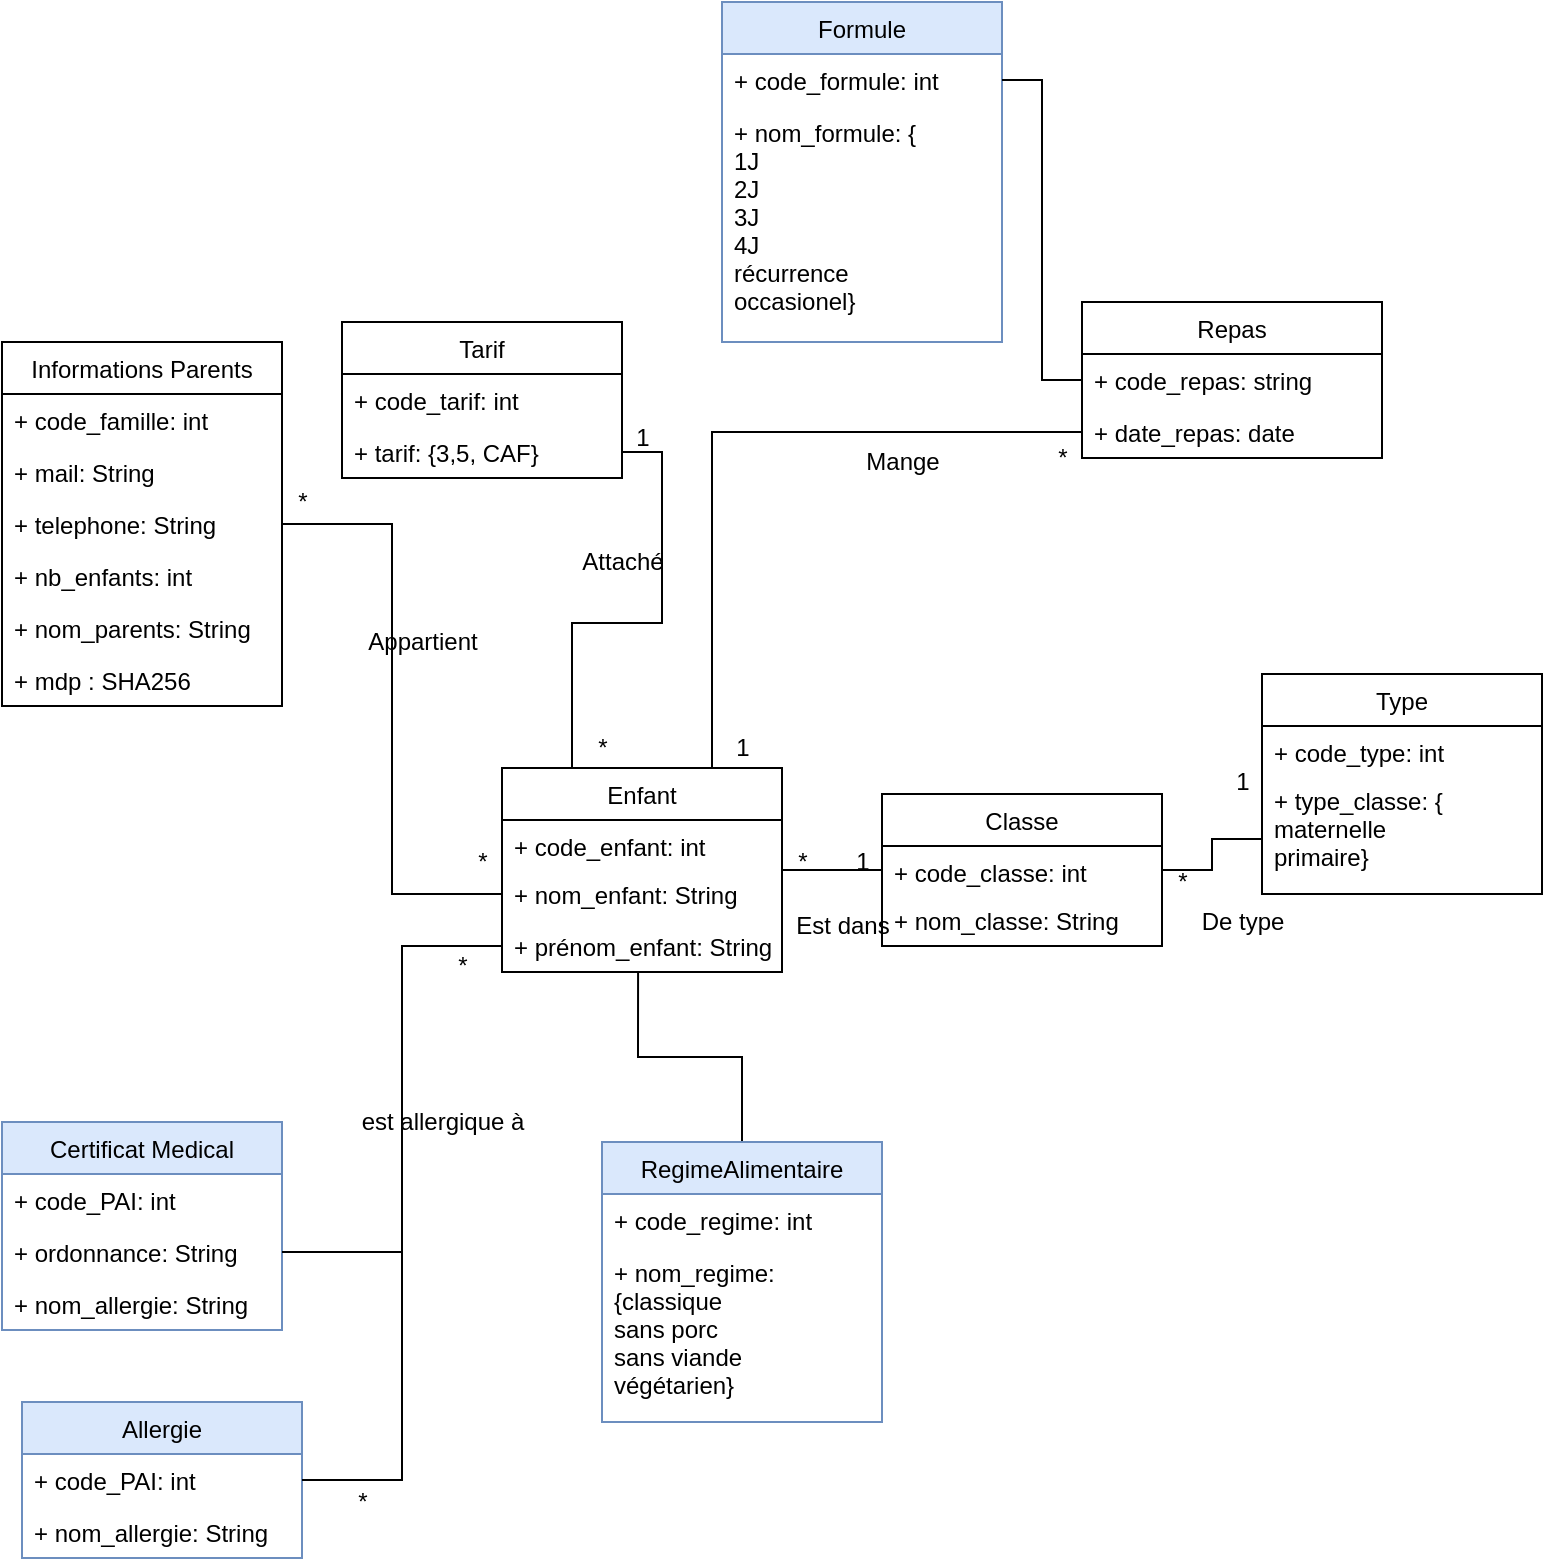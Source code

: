 <mxfile version="19.0.2" type="device" pages="2"><diagram id="Q4gkYuJeqNaWmuaQEPPj" name="Page-1"><mxGraphModel dx="946" dy="606" grid="1" gridSize="10" guides="1" tooltips="1" connect="1" arrows="1" fold="1" page="1" pageScale="1" pageWidth="827" pageHeight="1169" math="0" shadow="0"><root><mxCell id="0"/><mxCell id="1" parent="0"/><mxCell id="tOwhQJIon8b7p6NsN2Ze-1" value="Allergie" style="swimlane;fontStyle=0;childLayout=stackLayout;horizontal=1;startSize=26;fillColor=#dae8fc;horizontalStack=0;resizeParent=1;resizeParentMax=0;resizeLast=0;collapsible=1;marginBottom=0;strokeColor=#6c8ebf;" parent="1" vertex="1"><mxGeometry x="30" y="800" width="140" height="78" as="geometry"/></mxCell><mxCell id="tOwhQJIon8b7p6NsN2Ze-2" value="+ code_PAI: int" style="text;strokeColor=none;fillColor=none;align=left;verticalAlign=top;spacingLeft=4;spacingRight=4;overflow=hidden;rotatable=0;points=[[0,0.5],[1,0.5]];portConstraint=eastwest;" parent="tOwhQJIon8b7p6NsN2Ze-1" vertex="1"><mxGeometry y="26" width="140" height="26" as="geometry"/></mxCell><mxCell id="tOwhQJIon8b7p6NsN2Ze-4" value="+ nom_allergie: String" style="text;strokeColor=none;fillColor=none;align=left;verticalAlign=top;spacingLeft=4;spacingRight=4;overflow=hidden;rotatable=0;points=[[0,0.5],[1,0.5]];portConstraint=eastwest;" parent="tOwhQJIon8b7p6NsN2Ze-1" vertex="1"><mxGeometry y="52" width="140" height="26" as="geometry"/></mxCell><mxCell id="tOwhQJIon8b7p6NsN2Ze-57" style="edgeStyle=orthogonalEdgeStyle;rounded=0;orthogonalLoop=1;jettySize=auto;html=1;exitX=0.5;exitY=0;exitDx=0;exitDy=0;entryX=0.486;entryY=1;entryDx=0;entryDy=0;entryPerimeter=0;startArrow=none;startFill=0;endArrow=none;endFill=0;" parent="1" source="tOwhQJIon8b7p6NsN2Ze-5" target="tOwhQJIon8b7p6NsN2Ze-39" edge="1"><mxGeometry relative="1" as="geometry"/></mxCell><mxCell id="tOwhQJIon8b7p6NsN2Ze-5" value="RegimeAlimentaire" style="swimlane;fontStyle=0;childLayout=stackLayout;horizontal=1;startSize=26;fillColor=#dae8fc;horizontalStack=0;resizeParent=1;resizeParentMax=0;resizeLast=0;collapsible=1;marginBottom=0;strokeColor=#6c8ebf;" parent="1" vertex="1"><mxGeometry x="320" y="670" width="140" height="140" as="geometry"/></mxCell><mxCell id="tOwhQJIon8b7p6NsN2Ze-6" value="+ code_regime: int" style="text;strokeColor=none;fillColor=none;align=left;verticalAlign=top;spacingLeft=4;spacingRight=4;overflow=hidden;rotatable=0;points=[[0,0.5],[1,0.5]];portConstraint=eastwest;" parent="tOwhQJIon8b7p6NsN2Ze-5" vertex="1"><mxGeometry y="26" width="140" height="26" as="geometry"/></mxCell><mxCell id="tOwhQJIon8b7p6NsN2Ze-7" value="+ nom_regime: &#10;{classique&#10;sans porc&#10;sans viande&#10;végétarien}" style="text;strokeColor=none;fillColor=none;align=left;verticalAlign=top;spacingLeft=4;spacingRight=4;overflow=hidden;rotatable=0;points=[[0,0.5],[1,0.5]];portConstraint=eastwest;" parent="tOwhQJIon8b7p6NsN2Ze-5" vertex="1"><mxGeometry y="52" width="140" height="88" as="geometry"/></mxCell><mxCell id="tOwhQJIon8b7p6NsN2Ze-13" value="Formule" style="swimlane;fontStyle=0;childLayout=stackLayout;horizontal=1;startSize=26;fillColor=#dae8fc;horizontalStack=0;resizeParent=1;resizeParentMax=0;resizeLast=0;collapsible=1;marginBottom=0;strokeColor=#6c8ebf;" parent="1" vertex="1"><mxGeometry x="380" y="100" width="140" height="170" as="geometry"/></mxCell><mxCell id="tOwhQJIon8b7p6NsN2Ze-14" value="+ code_formule: int" style="text;strokeColor=none;fillColor=none;align=left;verticalAlign=top;spacingLeft=4;spacingRight=4;overflow=hidden;rotatable=0;points=[[0,0.5],[1,0.5]];portConstraint=eastwest;" parent="tOwhQJIon8b7p6NsN2Ze-13" vertex="1"><mxGeometry y="26" width="140" height="26" as="geometry"/></mxCell><mxCell id="tOwhQJIon8b7p6NsN2Ze-15" value="+ nom_formule: {&#10;1J&#10;2J&#10;3J&#10;4J&#10;récurrence&#10;occasionel}" style="text;strokeColor=none;fillColor=none;align=left;verticalAlign=top;spacingLeft=4;spacingRight=4;overflow=hidden;rotatable=0;points=[[0,0.5],[1,0.5]];portConstraint=eastwest;" parent="tOwhQJIon8b7p6NsN2Ze-13" vertex="1"><mxGeometry y="52" width="140" height="118" as="geometry"/></mxCell><mxCell id="tOwhQJIon8b7p6NsN2Ze-16" value="Tarif" style="swimlane;fontStyle=0;childLayout=stackLayout;horizontal=1;startSize=26;fillColor=none;horizontalStack=0;resizeParent=1;resizeParentMax=0;resizeLast=0;collapsible=1;marginBottom=0;" parent="1" vertex="1"><mxGeometry x="190" y="260" width="140" height="78" as="geometry"/></mxCell><mxCell id="tOwhQJIon8b7p6NsN2Ze-17" value="+ code_tarif: int" style="text;strokeColor=none;fillColor=none;align=left;verticalAlign=top;spacingLeft=4;spacingRight=4;overflow=hidden;rotatable=0;points=[[0,0.5],[1,0.5]];portConstraint=eastwest;" parent="tOwhQJIon8b7p6NsN2Ze-16" vertex="1"><mxGeometry y="26" width="140" height="26" as="geometry"/></mxCell><mxCell id="tOwhQJIon8b7p6NsN2Ze-18" value="+ tarif: {3,5, CAF}" style="text;strokeColor=none;fillColor=none;align=left;verticalAlign=top;spacingLeft=4;spacingRight=4;overflow=hidden;rotatable=0;points=[[0,0.5],[1,0.5]];portConstraint=eastwest;" parent="tOwhQJIon8b7p6NsN2Ze-16" vertex="1"><mxGeometry y="52" width="140" height="26" as="geometry"/></mxCell><mxCell id="tOwhQJIon8b7p6NsN2Ze-19" value="Repas" style="swimlane;fontStyle=0;childLayout=stackLayout;horizontal=1;startSize=26;fillColor=none;horizontalStack=0;resizeParent=1;resizeParentMax=0;resizeLast=0;collapsible=1;marginBottom=0;" parent="1" vertex="1"><mxGeometry x="560" y="250" width="150" height="78" as="geometry"/></mxCell><mxCell id="tOwhQJIon8b7p6NsN2Ze-20" value="+ code_repas: string" style="text;strokeColor=none;fillColor=none;align=left;verticalAlign=top;spacingLeft=4;spacingRight=4;overflow=hidden;rotatable=0;points=[[0,0.5],[1,0.5]];portConstraint=eastwest;" parent="tOwhQJIon8b7p6NsN2Ze-19" vertex="1"><mxGeometry y="26" width="150" height="26" as="geometry"/></mxCell><mxCell id="tOwhQJIon8b7p6NsN2Ze-21" value="+ date_repas: date" style="text;strokeColor=none;fillColor=none;align=left;verticalAlign=top;spacingLeft=4;spacingRight=4;overflow=hidden;rotatable=0;points=[[0,0.5],[1,0.5]];portConstraint=eastwest;" parent="tOwhQJIon8b7p6NsN2Ze-19" vertex="1"><mxGeometry y="52" width="150" height="26" as="geometry"/></mxCell><mxCell id="tOwhQJIon8b7p6NsN2Ze-22" value="Informations Parents" style="swimlane;fontStyle=0;childLayout=stackLayout;horizontal=1;startSize=26;fillColor=none;horizontalStack=0;resizeParent=1;resizeParentMax=0;resizeLast=0;collapsible=1;marginBottom=0;" parent="1" vertex="1"><mxGeometry x="20" y="270" width="140" height="182" as="geometry"/></mxCell><mxCell id="tOwhQJIon8b7p6NsN2Ze-23" value="+ code_famille: int" style="text;strokeColor=none;fillColor=none;align=left;verticalAlign=top;spacingLeft=4;spacingRight=4;overflow=hidden;rotatable=0;points=[[0,0.5],[1,0.5]];portConstraint=eastwest;" parent="tOwhQJIon8b7p6NsN2Ze-22" vertex="1"><mxGeometry y="26" width="140" height="26" as="geometry"/></mxCell><mxCell id="tOwhQJIon8b7p6NsN2Ze-24" value="+ mail: String" style="text;strokeColor=none;fillColor=none;align=left;verticalAlign=top;spacingLeft=4;spacingRight=4;overflow=hidden;rotatable=0;points=[[0,0.5],[1,0.5]];portConstraint=eastwest;" parent="tOwhQJIon8b7p6NsN2Ze-22" vertex="1"><mxGeometry y="52" width="140" height="26" as="geometry"/></mxCell><mxCell id="tOwhQJIon8b7p6NsN2Ze-25" value="+ telephone: String" style="text;strokeColor=none;fillColor=none;align=left;verticalAlign=top;spacingLeft=4;spacingRight=4;overflow=hidden;rotatable=0;points=[[0,0.5],[1,0.5]];portConstraint=eastwest;" parent="tOwhQJIon8b7p6NsN2Ze-22" vertex="1"><mxGeometry y="78" width="140" height="26" as="geometry"/></mxCell><mxCell id="tOwhQJIon8b7p6NsN2Ze-26" value="+ nb_enfants: int" style="text;strokeColor=none;fillColor=none;align=left;verticalAlign=top;spacingLeft=4;spacingRight=4;overflow=hidden;rotatable=0;points=[[0,0.5],[1,0.5]];portConstraint=eastwest;" parent="tOwhQJIon8b7p6NsN2Ze-22" vertex="1"><mxGeometry y="104" width="140" height="26" as="geometry"/></mxCell><mxCell id="tOwhQJIon8b7p6NsN2Ze-27" value="+ nom_parents: String" style="text;strokeColor=none;fillColor=none;align=left;verticalAlign=top;spacingLeft=4;spacingRight=4;overflow=hidden;rotatable=0;points=[[0,0.5],[1,0.5]];portConstraint=eastwest;" parent="tOwhQJIon8b7p6NsN2Ze-22" vertex="1"><mxGeometry y="130" width="140" height="26" as="geometry"/></mxCell><mxCell id="tOwhQJIon8b7p6NsN2Ze-28" value="+ mdp : SHA256" style="text;strokeColor=none;fillColor=none;align=left;verticalAlign=top;spacingLeft=4;spacingRight=4;overflow=hidden;rotatable=0;points=[[0,0.5],[1,0.5]];portConstraint=eastwest;" parent="tOwhQJIon8b7p6NsN2Ze-22" vertex="1"><mxGeometry y="156" width="140" height="26" as="geometry"/></mxCell><mxCell id="tOwhQJIon8b7p6NsN2Ze-36" value="Enfant" style="swimlane;fontStyle=0;childLayout=stackLayout;horizontal=1;startSize=26;fillColor=none;horizontalStack=0;resizeParent=1;resizeParentMax=0;resizeLast=0;collapsible=1;marginBottom=0;" parent="1" vertex="1"><mxGeometry x="270" y="483" width="140" height="102" as="geometry"/></mxCell><mxCell id="tOwhQJIon8b7p6NsN2Ze-37" value="+ code_enfant: int" style="text;strokeColor=none;fillColor=none;align=left;verticalAlign=top;spacingLeft=4;spacingRight=4;overflow=hidden;rotatable=0;points=[[0,0.5],[1,0.5]];portConstraint=eastwest;" parent="tOwhQJIon8b7p6NsN2Ze-36" vertex="1"><mxGeometry y="26" width="140" height="24" as="geometry"/></mxCell><mxCell id="tOwhQJIon8b7p6NsN2Ze-38" value="+ nom_enfant: String" style="text;strokeColor=none;fillColor=none;align=left;verticalAlign=top;spacingLeft=4;spacingRight=4;overflow=hidden;rotatable=0;points=[[0,0.5],[1,0.5]];portConstraint=eastwest;" parent="tOwhQJIon8b7p6NsN2Ze-36" vertex="1"><mxGeometry y="50" width="140" height="26" as="geometry"/></mxCell><mxCell id="tOwhQJIon8b7p6NsN2Ze-39" value="+ prénom_enfant: String" style="text;strokeColor=none;fillColor=none;align=left;verticalAlign=top;spacingLeft=4;spacingRight=4;overflow=hidden;rotatable=0;points=[[0,0.5],[1,0.5]];portConstraint=eastwest;" parent="tOwhQJIon8b7p6NsN2Ze-36" vertex="1"><mxGeometry y="76" width="140" height="26" as="geometry"/></mxCell><mxCell id="tOwhQJIon8b7p6NsN2Ze-40" value="Classe" style="swimlane;fontStyle=0;childLayout=stackLayout;horizontal=1;startSize=26;fillColor=none;horizontalStack=0;resizeParent=1;resizeParentMax=0;resizeLast=0;collapsible=1;marginBottom=0;" parent="1" vertex="1"><mxGeometry x="460" y="496" width="140" height="76" as="geometry"/></mxCell><mxCell id="tOwhQJIon8b7p6NsN2Ze-41" value="+ code_classe: int" style="text;strokeColor=none;fillColor=none;align=left;verticalAlign=top;spacingLeft=4;spacingRight=4;overflow=hidden;rotatable=0;points=[[0,0.5],[1,0.5]];portConstraint=eastwest;" parent="tOwhQJIon8b7p6NsN2Ze-40" vertex="1"><mxGeometry y="26" width="140" height="24" as="geometry"/></mxCell><mxCell id="tOwhQJIon8b7p6NsN2Ze-42" value="+ nom_classe: String" style="text;strokeColor=none;fillColor=none;align=left;verticalAlign=top;spacingLeft=4;spacingRight=4;overflow=hidden;rotatable=0;points=[[0,0.5],[1,0.5]];portConstraint=eastwest;" parent="tOwhQJIon8b7p6NsN2Ze-40" vertex="1"><mxGeometry y="50" width="140" height="26" as="geometry"/></mxCell><mxCell id="tOwhQJIon8b7p6NsN2Ze-44" value="Type" style="swimlane;fontStyle=0;childLayout=stackLayout;horizontal=1;startSize=26;fillColor=none;horizontalStack=0;resizeParent=1;resizeParentMax=0;resizeLast=0;collapsible=1;marginBottom=0;" parent="1" vertex="1"><mxGeometry x="650" y="436" width="140" height="110" as="geometry"/></mxCell><mxCell id="tOwhQJIon8b7p6NsN2Ze-45" value="+ code_type: int" style="text;strokeColor=none;fillColor=none;align=left;verticalAlign=top;spacingLeft=4;spacingRight=4;overflow=hidden;rotatable=0;points=[[0,0.5],[1,0.5]];portConstraint=eastwest;" parent="tOwhQJIon8b7p6NsN2Ze-44" vertex="1"><mxGeometry y="26" width="140" height="24" as="geometry"/></mxCell><mxCell id="tOwhQJIon8b7p6NsN2Ze-46" value="+ type_classe: {&#10;maternelle&#10;primaire}" style="text;strokeColor=none;fillColor=none;align=left;verticalAlign=top;spacingLeft=4;spacingRight=4;overflow=hidden;rotatable=0;points=[[0,0.5],[1,0.5]];portConstraint=eastwest;" parent="tOwhQJIon8b7p6NsN2Ze-44" vertex="1"><mxGeometry y="50" width="140" height="60" as="geometry"/></mxCell><mxCell id="tOwhQJIon8b7p6NsN2Ze-49" style="edgeStyle=orthogonalEdgeStyle;rounded=0;orthogonalLoop=1;jettySize=auto;html=1;exitX=1;exitY=0.5;exitDx=0;exitDy=0;entryX=0;entryY=0.5;entryDx=0;entryDy=0;startArrow=none;startFill=0;endArrow=none;endFill=0;" parent="1" source="tOwhQJIon8b7p6NsN2Ze-14" target="tOwhQJIon8b7p6NsN2Ze-20" edge="1"><mxGeometry relative="1" as="geometry"/></mxCell><mxCell id="tOwhQJIon8b7p6NsN2Ze-52" style="edgeStyle=orthogonalEdgeStyle;rounded=0;orthogonalLoop=1;jettySize=auto;html=1;exitX=1;exitY=0.5;exitDx=0;exitDy=0;entryX=0;entryY=0.75;entryDx=0;entryDy=0;startArrow=none;startFill=0;endArrow=none;endFill=0;" parent="1" source="tOwhQJIon8b7p6NsN2Ze-41" target="tOwhQJIon8b7p6NsN2Ze-44" edge="1"><mxGeometry relative="1" as="geometry"/></mxCell><mxCell id="tOwhQJIon8b7p6NsN2Ze-53" style="edgeStyle=orthogonalEdgeStyle;rounded=0;orthogonalLoop=1;jettySize=auto;html=1;exitX=0;exitY=0.5;exitDx=0;exitDy=0;entryX=1;entryY=0.5;entryDx=0;entryDy=0;startArrow=none;startFill=0;endArrow=none;endFill=0;" parent="1" source="tOwhQJIon8b7p6NsN2Ze-41" target="tOwhQJIon8b7p6NsN2Ze-36" edge="1"><mxGeometry relative="1" as="geometry"/></mxCell><mxCell id="tOwhQJIon8b7p6NsN2Ze-54" style="edgeStyle=orthogonalEdgeStyle;rounded=0;orthogonalLoop=1;jettySize=auto;html=1;exitX=0;exitY=0.5;exitDx=0;exitDy=0;entryX=1;entryY=0.5;entryDx=0;entryDy=0;startArrow=none;startFill=0;endArrow=none;endFill=0;" parent="1" source="tOwhQJIon8b7p6NsN2Ze-38" target="tOwhQJIon8b7p6NsN2Ze-22" edge="1"><mxGeometry relative="1" as="geometry"/></mxCell><mxCell id="WdC1w9Jfz3Pn_IJyayK9-1" value="Certificat Medical" style="swimlane;fontStyle=0;childLayout=stackLayout;horizontal=1;startSize=26;fillColor=#dae8fc;horizontalStack=0;resizeParent=1;resizeParentMax=0;resizeLast=0;collapsible=1;marginBottom=0;strokeColor=#6c8ebf;" parent="1" vertex="1"><mxGeometry x="20" y="660" width="140" height="104" as="geometry"/></mxCell><mxCell id="WdC1w9Jfz3Pn_IJyayK9-2" value="+ code_PAI: int" style="text;strokeColor=none;fillColor=none;align=left;verticalAlign=top;spacingLeft=4;spacingRight=4;overflow=hidden;rotatable=0;points=[[0,0.5],[1,0.5]];portConstraint=eastwest;" parent="WdC1w9Jfz3Pn_IJyayK9-1" vertex="1"><mxGeometry y="26" width="140" height="26" as="geometry"/></mxCell><mxCell id="WdC1w9Jfz3Pn_IJyayK9-3" value="+ ordonnance: String" style="text;strokeColor=none;fillColor=none;align=left;verticalAlign=top;spacingLeft=4;spacingRight=4;overflow=hidden;rotatable=0;points=[[0,0.5],[1,0.5]];portConstraint=eastwest;" parent="WdC1w9Jfz3Pn_IJyayK9-1" vertex="1"><mxGeometry y="52" width="140" height="26" as="geometry"/></mxCell><mxCell id="WdC1w9Jfz3Pn_IJyayK9-4" value="+ nom_allergie: String" style="text;strokeColor=none;fillColor=none;align=left;verticalAlign=top;spacingLeft=4;spacingRight=4;overflow=hidden;rotatable=0;points=[[0,0.5],[1,0.5]];portConstraint=eastwest;" parent="WdC1w9Jfz3Pn_IJyayK9-1" vertex="1"><mxGeometry y="78" width="140" height="26" as="geometry"/></mxCell><mxCell id="WdC1w9Jfz3Pn_IJyayK9-8" style="edgeStyle=orthogonalEdgeStyle;rounded=0;orthogonalLoop=1;jettySize=auto;html=1;exitX=1;exitY=0.5;exitDx=0;exitDy=0;entryX=0;entryY=0.5;entryDx=0;entryDy=0;endArrow=none;endFill=0;" parent="1" source="tOwhQJIon8b7p6NsN2Ze-2" target="tOwhQJIon8b7p6NsN2Ze-39" edge="1"><mxGeometry relative="1" as="geometry"/></mxCell><mxCell id="WdC1w9Jfz3Pn_IJyayK9-9" style="edgeStyle=orthogonalEdgeStyle;rounded=0;orthogonalLoop=1;jettySize=auto;html=1;exitX=1;exitY=0.5;exitDx=0;exitDy=0;endArrow=none;endFill=0;" parent="1" source="WdC1w9Jfz3Pn_IJyayK9-3" edge="1"><mxGeometry relative="1" as="geometry"><mxPoint x="220" y="725" as="targetPoint"/></mxGeometry></mxCell><mxCell id="WdC1w9Jfz3Pn_IJyayK9-10" value="*" style="text;html=1;align=center;verticalAlign=middle;resizable=0;points=[];autosize=1;strokeColor=none;fillColor=none;" parent="1" vertex="1"><mxGeometry x="240" y="572" width="20" height="20" as="geometry"/></mxCell><mxCell id="WdC1w9Jfz3Pn_IJyayK9-11" value="*" style="text;html=1;align=center;verticalAlign=middle;resizable=0;points=[];autosize=1;strokeColor=none;fillColor=none;" parent="1" vertex="1"><mxGeometry x="190" y="840" width="20" height="20" as="geometry"/></mxCell><mxCell id="WdC1w9Jfz3Pn_IJyayK9-12" value="est allergique à" style="text;html=1;align=center;verticalAlign=middle;resizable=0;points=[];autosize=1;strokeColor=none;fillColor=none;" parent="1" vertex="1"><mxGeometry x="190" y="650" width="100" height="20" as="geometry"/></mxCell><mxCell id="WdC1w9Jfz3Pn_IJyayK9-14" style="edgeStyle=orthogonalEdgeStyle;rounded=0;orthogonalLoop=1;jettySize=auto;html=1;exitX=1;exitY=0.5;exitDx=0;exitDy=0;entryX=0.25;entryY=0;entryDx=0;entryDy=0;endArrow=none;endFill=0;" parent="1" source="tOwhQJIon8b7p6NsN2Ze-18" target="tOwhQJIon8b7p6NsN2Ze-36" edge="1"><mxGeometry relative="1" as="geometry"/></mxCell><mxCell id="WdC1w9Jfz3Pn_IJyayK9-15" style="edgeStyle=orthogonalEdgeStyle;rounded=0;orthogonalLoop=1;jettySize=auto;html=1;exitX=0;exitY=0.5;exitDx=0;exitDy=0;entryX=0.75;entryY=0;entryDx=0;entryDy=0;endArrow=none;endFill=0;" parent="1" source="tOwhQJIon8b7p6NsN2Ze-21" target="tOwhQJIon8b7p6NsN2Ze-36" edge="1"><mxGeometry relative="1" as="geometry"/></mxCell><mxCell id="x618oKO-v01Axk-P5ak6-1" value="*" style="text;html=1;align=center;verticalAlign=middle;resizable=0;points=[];autosize=1;strokeColor=none;fillColor=none;" parent="1" vertex="1"><mxGeometry x="310" y="463" width="20" height="20" as="geometry"/></mxCell><mxCell id="x618oKO-v01Axk-P5ak6-2" value="1" style="text;html=1;align=center;verticalAlign=middle;resizable=0;points=[];autosize=1;strokeColor=none;fillColor=none;" parent="1" vertex="1"><mxGeometry x="330" y="308" width="20" height="20" as="geometry"/></mxCell><mxCell id="x618oKO-v01Axk-P5ak6-3" value="1" style="text;html=1;align=center;verticalAlign=middle;resizable=0;points=[];autosize=1;strokeColor=none;fillColor=none;" parent="1" vertex="1"><mxGeometry x="380" y="463" width="20" height="20" as="geometry"/></mxCell><mxCell id="x618oKO-v01Axk-P5ak6-4" value="*" style="text;html=1;align=center;verticalAlign=middle;resizable=0;points=[];autosize=1;strokeColor=none;fillColor=none;" parent="1" vertex="1"><mxGeometry x="540" y="318" width="20" height="20" as="geometry"/></mxCell><mxCell id="x618oKO-v01Axk-P5ak6-5" value="*" style="text;html=1;align=center;verticalAlign=middle;resizable=0;points=[];autosize=1;strokeColor=none;fillColor=none;" parent="1" vertex="1"><mxGeometry x="250" y="520" width="20" height="20" as="geometry"/></mxCell><mxCell id="x618oKO-v01Axk-P5ak6-6" value="*" style="text;html=1;align=center;verticalAlign=middle;resizable=0;points=[];autosize=1;strokeColor=none;fillColor=none;" parent="1" vertex="1"><mxGeometry x="160" y="340" width="20" height="20" as="geometry"/></mxCell><mxCell id="x618oKO-v01Axk-P5ak6-7" value="*" style="text;html=1;align=center;verticalAlign=middle;resizable=0;points=[];autosize=1;strokeColor=none;fillColor=none;" parent="1" vertex="1"><mxGeometry x="410" y="520" width="20" height="20" as="geometry"/></mxCell><mxCell id="x618oKO-v01Axk-P5ak6-8" value="1" style="text;html=1;align=center;verticalAlign=middle;resizable=0;points=[];autosize=1;strokeColor=none;fillColor=none;" parent="1" vertex="1"><mxGeometry x="440" y="520" width="20" height="20" as="geometry"/></mxCell><mxCell id="x618oKO-v01Axk-P5ak6-9" value="*" style="text;html=1;align=center;verticalAlign=middle;resizable=0;points=[];autosize=1;strokeColor=none;fillColor=none;" parent="1" vertex="1"><mxGeometry x="600" y="530" width="20" height="20" as="geometry"/></mxCell><mxCell id="x618oKO-v01Axk-P5ak6-10" value="1" style="text;html=1;align=center;verticalAlign=middle;resizable=0;points=[];autosize=1;strokeColor=none;fillColor=none;" parent="1" vertex="1"><mxGeometry x="630" y="480" width="20" height="20" as="geometry"/></mxCell><mxCell id="x618oKO-v01Axk-P5ak6-11" value="Appartient" style="text;html=1;align=center;verticalAlign=middle;resizable=0;points=[];autosize=1;strokeColor=none;fillColor=none;" parent="1" vertex="1"><mxGeometry x="195" y="410" width="70" height="20" as="geometry"/></mxCell><mxCell id="x618oKO-v01Axk-P5ak6-12" value="Attaché" style="text;html=1;align=center;verticalAlign=middle;resizable=0;points=[];autosize=1;strokeColor=none;fillColor=none;" parent="1" vertex="1"><mxGeometry x="300" y="370" width="60" height="20" as="geometry"/></mxCell><mxCell id="x618oKO-v01Axk-P5ak6-13" value="Mange" style="text;html=1;align=center;verticalAlign=middle;resizable=0;points=[];autosize=1;strokeColor=none;fillColor=none;" parent="1" vertex="1"><mxGeometry x="445" y="320" width="50" height="20" as="geometry"/></mxCell><mxCell id="x618oKO-v01Axk-P5ak6-14" value="Est dans" style="text;html=1;align=center;verticalAlign=middle;resizable=0;points=[];autosize=1;strokeColor=none;fillColor=none;" parent="1" vertex="1"><mxGeometry x="410" y="552" width="60" height="20" as="geometry"/></mxCell><mxCell id="x618oKO-v01Axk-P5ak6-15" value="De type" style="text;html=1;align=center;verticalAlign=middle;resizable=0;points=[];autosize=1;strokeColor=none;fillColor=none;" parent="1" vertex="1"><mxGeometry x="610" y="550" width="60" height="20" as="geometry"/></mxCell></root></mxGraphModel></diagram><diagram id="Q0MRPk7_hbsRZfNSQdq8" name="Page-2"><mxGraphModel dx="946" dy="606" grid="1" gridSize="10" guides="1" tooltips="1" connect="1" arrows="1" fold="1" page="1" pageScale="1" pageWidth="827" pageHeight="1169" math="0" shadow="0"><root><mxCell id="0"/><mxCell id="1" parent="0"/><mxCell id="DP2eurDq-18GRdpjfGao-2" style="edgeStyle=orthogonalEdgeStyle;rounded=0;orthogonalLoop=1;jettySize=auto;html=1;entryX=0.25;entryY=0;entryDx=0;entryDy=0;endArrow=none;endFill=0;" edge="1" parent="1" source="Xm6W6XK9oYb_QX0b-nRs-1" target="Xm6W6XK9oYb_QX0b-nRs-14"><mxGeometry relative="1" as="geometry"><Array as="points"><mxPoint x="430" y="230"/><mxPoint x="285" y="230"/></Array></mxGeometry></mxCell><mxCell id="Xm6W6XK9oYb_QX0b-nRs-1" value="Tarif" style="swimlane;fontStyle=0;childLayout=stackLayout;horizontal=1;startSize=26;fillColor=none;horizontalStack=0;resizeParent=1;resizeParentMax=0;resizeLast=0;collapsible=1;marginBottom=0;" parent="1" vertex="1"><mxGeometry x="360" y="60" width="140" height="78" as="geometry"/></mxCell><mxCell id="Xm6W6XK9oYb_QX0b-nRs-2" value="+ code_tarif: int" style="text;strokeColor=none;fillColor=none;align=left;verticalAlign=top;spacingLeft=4;spacingRight=4;overflow=hidden;rotatable=0;points=[[0,0.5],[1,0.5]];portConstraint=eastwest;" parent="Xm6W6XK9oYb_QX0b-nRs-1" vertex="1"><mxGeometry y="26" width="140" height="26" as="geometry"/></mxCell><mxCell id="Xm6W6XK9oYb_QX0b-nRs-3" value="+ tarif: {3,5, CAF}" style="text;strokeColor=none;fillColor=none;align=left;verticalAlign=top;spacingLeft=4;spacingRight=4;overflow=hidden;rotatable=0;points=[[0,0.5],[1,0.5]];portConstraint=eastwest;" parent="Xm6W6XK9oYb_QX0b-nRs-1" vertex="1"><mxGeometry y="52" width="140" height="26" as="geometry"/></mxCell><mxCell id="Xm6W6XK9oYb_QX0b-nRs-4" value="Repas" style="swimlane;fontStyle=0;childLayout=stackLayout;horizontal=1;startSize=26;fillColor=none;horizontalStack=0;resizeParent=1;resizeParentMax=0;resizeLast=0;collapsible=1;marginBottom=0;" parent="1" vertex="1"><mxGeometry x="560" y="250" width="150" height="78" as="geometry"/></mxCell><mxCell id="Xm6W6XK9oYb_QX0b-nRs-5" value="+ code_repas: string" style="text;strokeColor=none;fillColor=none;align=left;verticalAlign=top;spacingLeft=4;spacingRight=4;overflow=hidden;rotatable=0;points=[[0,0.5],[1,0.5]];portConstraint=eastwest;" parent="Xm6W6XK9oYb_QX0b-nRs-4" vertex="1"><mxGeometry y="26" width="150" height="26" as="geometry"/></mxCell><mxCell id="Xm6W6XK9oYb_QX0b-nRs-6" value="+ date_repas: date" style="text;strokeColor=none;fillColor=none;align=left;verticalAlign=top;spacingLeft=4;spacingRight=4;overflow=hidden;rotatable=0;points=[[0,0.5],[1,0.5]];portConstraint=eastwest;" parent="Xm6W6XK9oYb_QX0b-nRs-4" vertex="1"><mxGeometry y="52" width="150" height="26" as="geometry"/></mxCell><mxCell id="Xm6W6XK9oYb_QX0b-nRs-49" style="edgeStyle=orthogonalEdgeStyle;rounded=0;orthogonalLoop=1;jettySize=auto;html=1;exitX=0.5;exitY=0;exitDx=0;exitDy=0;entryX=0;entryY=0.5;entryDx=0;entryDy=0;" parent="1" source="Xm6W6XK9oYb_QX0b-nRs-7" target="Xm6W6XK9oYb_QX0b-nRs-46" edge="1"><mxGeometry relative="1" as="geometry"/></mxCell><mxCell id="Xm6W6XK9oYb_QX0b-nRs-7" value="Représentant" style="swimlane;fontStyle=0;childLayout=stackLayout;horizontal=1;startSize=26;fillColor=none;horizontalStack=0;resizeParent=1;resizeParentMax=0;resizeLast=0;collapsible=1;marginBottom=0;" parent="1" vertex="1"><mxGeometry x="20" y="270" width="190" height="130" as="geometry"/></mxCell><mxCell id="Xm6W6XK9oYb_QX0b-nRs-8" value="+ code_representant: int" style="text;strokeColor=none;fillColor=none;align=left;verticalAlign=top;spacingLeft=4;spacingRight=4;overflow=hidden;rotatable=0;points=[[0,0.5],[1,0.5]];portConstraint=eastwest;" parent="Xm6W6XK9oYb_QX0b-nRs-7" vertex="1"><mxGeometry y="26" width="190" height="26" as="geometry"/></mxCell><mxCell id="Xm6W6XK9oYb_QX0b-nRs-12" value="+ nom_representant: String" style="text;strokeColor=none;fillColor=none;align=left;verticalAlign=top;spacingLeft=4;spacingRight=4;overflow=hidden;rotatable=0;points=[[0,0.5],[1,0.5]];portConstraint=eastwest;" parent="Xm6W6XK9oYb_QX0b-nRs-7" vertex="1"><mxGeometry y="52" width="190" height="26" as="geometry"/></mxCell><mxCell id="DP2eurDq-18GRdpjfGao-1" value="+ prenom_representant: String" style="text;strokeColor=none;fillColor=none;align=left;verticalAlign=top;spacingLeft=4;spacingRight=4;overflow=hidden;rotatable=0;points=[[0,0.5],[1,0.5]];portConstraint=eastwest;" vertex="1" parent="Xm6W6XK9oYb_QX0b-nRs-7"><mxGeometry y="78" width="190" height="26" as="geometry"/></mxCell><mxCell id="Xm6W6XK9oYb_QX0b-nRs-10" value="+ telephone: String" style="text;strokeColor=none;fillColor=none;align=left;verticalAlign=top;spacingLeft=4;spacingRight=4;overflow=hidden;rotatable=0;points=[[0,0.5],[1,0.5]];portConstraint=eastwest;" parent="Xm6W6XK9oYb_QX0b-nRs-7" vertex="1"><mxGeometry y="104" width="190" height="26" as="geometry"/></mxCell><mxCell id="Xm6W6XK9oYb_QX0b-nRs-14" value="Enfant" style="swimlane;fontStyle=0;childLayout=stackLayout;horizontal=1;startSize=26;fillColor=none;horizontalStack=0;resizeParent=1;resizeParentMax=0;resizeLast=0;collapsible=1;marginBottom=0;" parent="1" vertex="1"><mxGeometry x="250" y="483" width="140" height="102" as="geometry"/></mxCell><mxCell id="Xm6W6XK9oYb_QX0b-nRs-15" value="+ code_enfant: int" style="text;strokeColor=none;fillColor=none;align=left;verticalAlign=top;spacingLeft=4;spacingRight=4;overflow=hidden;rotatable=0;points=[[0,0.5],[1,0.5]];portConstraint=eastwest;" parent="Xm6W6XK9oYb_QX0b-nRs-14" vertex="1"><mxGeometry y="26" width="140" height="24" as="geometry"/></mxCell><mxCell id="Xm6W6XK9oYb_QX0b-nRs-16" value="+ nom_enfant: String" style="text;strokeColor=none;fillColor=none;align=left;verticalAlign=top;spacingLeft=4;spacingRight=4;overflow=hidden;rotatable=0;points=[[0,0.5],[1,0.5]];portConstraint=eastwest;" parent="Xm6W6XK9oYb_QX0b-nRs-14" vertex="1"><mxGeometry y="50" width="140" height="26" as="geometry"/></mxCell><mxCell id="Xm6W6XK9oYb_QX0b-nRs-17" value="+ prénom_enfant: String" style="text;strokeColor=none;fillColor=none;align=left;verticalAlign=top;spacingLeft=4;spacingRight=4;overflow=hidden;rotatable=0;points=[[0,0.5],[1,0.5]];portConstraint=eastwest;" parent="Xm6W6XK9oYb_QX0b-nRs-14" vertex="1"><mxGeometry y="76" width="140" height="26" as="geometry"/></mxCell><mxCell id="Xm6W6XK9oYb_QX0b-nRs-18" value="Classe" style="swimlane;fontStyle=0;childLayout=stackLayout;horizontal=1;startSize=26;fillColor=none;horizontalStack=0;resizeParent=1;resizeParentMax=0;resizeLast=0;collapsible=1;marginBottom=0;" parent="1" vertex="1"><mxGeometry x="460" y="496" width="140" height="76" as="geometry"/></mxCell><mxCell id="Xm6W6XK9oYb_QX0b-nRs-19" value="+ code_classe: int" style="text;strokeColor=none;fillColor=none;align=left;verticalAlign=top;spacingLeft=4;spacingRight=4;overflow=hidden;rotatable=0;points=[[0,0.5],[1,0.5]];portConstraint=eastwest;" parent="Xm6W6XK9oYb_QX0b-nRs-18" vertex="1"><mxGeometry y="26" width="140" height="24" as="geometry"/></mxCell><mxCell id="Xm6W6XK9oYb_QX0b-nRs-20" value="+ nom_classe: String" style="text;strokeColor=none;fillColor=none;align=left;verticalAlign=top;spacingLeft=4;spacingRight=4;overflow=hidden;rotatable=0;points=[[0,0.5],[1,0.5]];portConstraint=eastwest;" parent="Xm6W6XK9oYb_QX0b-nRs-18" vertex="1"><mxGeometry y="50" width="140" height="26" as="geometry"/></mxCell><mxCell id="Xm6W6XK9oYb_QX0b-nRs-21" value="Type" style="swimlane;fontStyle=0;childLayout=stackLayout;horizontal=1;startSize=26;fillColor=none;horizontalStack=0;resizeParent=1;resizeParentMax=0;resizeLast=0;collapsible=1;marginBottom=0;" parent="1" vertex="1"><mxGeometry x="670" y="452" width="140" height="110" as="geometry"/></mxCell><mxCell id="Xm6W6XK9oYb_QX0b-nRs-22" value="+ code_type: int" style="text;strokeColor=none;fillColor=none;align=left;verticalAlign=top;spacingLeft=4;spacingRight=4;overflow=hidden;rotatable=0;points=[[0,0.5],[1,0.5]];portConstraint=eastwest;" parent="Xm6W6XK9oYb_QX0b-nRs-21" vertex="1"><mxGeometry y="26" width="140" height="24" as="geometry"/></mxCell><mxCell id="Xm6W6XK9oYb_QX0b-nRs-23" value="+ type_classe: {&#10;maternelle&#10;primaire}" style="text;strokeColor=none;fillColor=none;align=left;verticalAlign=top;spacingLeft=4;spacingRight=4;overflow=hidden;rotatable=0;points=[[0,0.5],[1,0.5]];portConstraint=eastwest;" parent="Xm6W6XK9oYb_QX0b-nRs-21" vertex="1"><mxGeometry y="50" width="140" height="60" as="geometry"/></mxCell><mxCell id="Xm6W6XK9oYb_QX0b-nRs-24" style="edgeStyle=orthogonalEdgeStyle;rounded=0;orthogonalLoop=1;jettySize=auto;html=1;exitX=1;exitY=0.5;exitDx=0;exitDy=0;entryX=0;entryY=0.75;entryDx=0;entryDy=0;startArrow=none;startFill=0;endArrow=none;endFill=0;" parent="1" source="Xm6W6XK9oYb_QX0b-nRs-19" target="Xm6W6XK9oYb_QX0b-nRs-21" edge="1"><mxGeometry relative="1" as="geometry"/></mxCell><mxCell id="Xm6W6XK9oYb_QX0b-nRs-25" style="edgeStyle=orthogonalEdgeStyle;rounded=0;orthogonalLoop=1;jettySize=auto;html=1;exitX=0;exitY=0.5;exitDx=0;exitDy=0;entryX=1;entryY=0.5;entryDx=0;entryDy=0;startArrow=none;startFill=0;endArrow=none;endFill=0;" parent="1" source="Xm6W6XK9oYb_QX0b-nRs-19" target="Xm6W6XK9oYb_QX0b-nRs-14" edge="1"><mxGeometry relative="1" as="geometry"/></mxCell><mxCell id="Xm6W6XK9oYb_QX0b-nRs-26" style="edgeStyle=orthogonalEdgeStyle;rounded=0;orthogonalLoop=1;jettySize=auto;html=1;exitX=0;exitY=0.5;exitDx=0;exitDy=0;entryX=1;entryY=0.5;entryDx=0;entryDy=0;startArrow=none;startFill=0;endArrow=none;endFill=0;" parent="1" source="Xm6W6XK9oYb_QX0b-nRs-16" target="Xm6W6XK9oYb_QX0b-nRs-7" edge="1"><mxGeometry relative="1" as="geometry"/></mxCell><mxCell id="Xm6W6XK9oYb_QX0b-nRs-29" style="edgeStyle=orthogonalEdgeStyle;rounded=0;orthogonalLoop=1;jettySize=auto;html=1;exitX=0;exitY=0.5;exitDx=0;exitDy=0;entryX=0.75;entryY=0;entryDx=0;entryDy=0;endArrow=none;endFill=0;" parent="1" source="Xm6W6XK9oYb_QX0b-nRs-6" target="Xm6W6XK9oYb_QX0b-nRs-14" edge="1"><mxGeometry relative="1" as="geometry"/></mxCell><mxCell id="Xm6W6XK9oYb_QX0b-nRs-30" value="*" style="text;html=1;align=center;verticalAlign=middle;resizable=0;points=[];autosize=1;strokeColor=none;fillColor=none;" parent="1" vertex="1"><mxGeometry x="280" y="463" width="20" height="20" as="geometry"/></mxCell><mxCell id="Xm6W6XK9oYb_QX0b-nRs-31" value="1" style="text;html=1;align=center;verticalAlign=middle;resizable=0;points=[];autosize=1;strokeColor=none;fillColor=none;" parent="1" vertex="1"><mxGeometry x="434" y="140" width="20" height="20" as="geometry"/></mxCell><mxCell id="Xm6W6XK9oYb_QX0b-nRs-32" value="1" style="text;html=1;align=center;verticalAlign=middle;resizable=0;points=[];autosize=1;strokeColor=none;fillColor=none;" parent="1" vertex="1"><mxGeometry x="380" y="463" width="20" height="20" as="geometry"/></mxCell><mxCell id="Xm6W6XK9oYb_QX0b-nRs-33" value="*" style="text;html=1;align=center;verticalAlign=middle;resizable=0;points=[];autosize=1;strokeColor=none;fillColor=none;" parent="1" vertex="1"><mxGeometry x="540" y="318" width="20" height="20" as="geometry"/></mxCell><mxCell id="Xm6W6XK9oYb_QX0b-nRs-34" value="*" style="text;html=1;align=center;verticalAlign=middle;resizable=0;points=[];autosize=1;strokeColor=none;fillColor=none;" parent="1" vertex="1"><mxGeometry x="230" y="524" width="20" height="20" as="geometry"/></mxCell><mxCell id="Xm6W6XK9oYb_QX0b-nRs-35" value="1" style="text;html=1;align=center;verticalAlign=middle;resizable=0;points=[];autosize=1;strokeColor=none;fillColor=none;" parent="1" vertex="1"><mxGeometry x="210" y="328" width="20" height="20" as="geometry"/></mxCell><mxCell id="Xm6W6XK9oYb_QX0b-nRs-36" value="*" style="text;html=1;align=center;verticalAlign=middle;resizable=0;points=[];autosize=1;strokeColor=none;fillColor=none;" parent="1" vertex="1"><mxGeometry x="394" y="524" width="20" height="20" as="geometry"/></mxCell><mxCell id="Xm6W6XK9oYb_QX0b-nRs-37" value="1" style="text;html=1;align=center;verticalAlign=middle;resizable=0;points=[];autosize=1;strokeColor=none;fillColor=none;" parent="1" vertex="1"><mxGeometry x="440" y="520" width="20" height="20" as="geometry"/></mxCell><mxCell id="Xm6W6XK9oYb_QX0b-nRs-38" value="*" style="text;html=1;align=center;verticalAlign=middle;resizable=0;points=[];autosize=1;strokeColor=none;fillColor=none;" parent="1" vertex="1"><mxGeometry x="600" y="530" width="20" height="20" as="geometry"/></mxCell><mxCell id="Xm6W6XK9oYb_QX0b-nRs-39" value="1" style="text;html=1;align=center;verticalAlign=middle;resizable=0;points=[];autosize=1;strokeColor=none;fillColor=none;" parent="1" vertex="1"><mxGeometry x="650" y="520" width="20" height="20" as="geometry"/></mxCell><mxCell id="Xm6W6XK9oYb_QX0b-nRs-40" value="Appartient" style="text;html=1;align=center;verticalAlign=middle;resizable=0;points=[];autosize=1;strokeColor=none;fillColor=none;" parent="1" vertex="1"><mxGeometry x="195" y="410" width="70" height="20" as="geometry"/></mxCell><mxCell id="Xm6W6XK9oYb_QX0b-nRs-41" value="Attaché" style="text;html=1;align=center;verticalAlign=middle;resizable=0;points=[];autosize=1;strokeColor=none;fillColor=none;" parent="1" vertex="1"><mxGeometry x="300" y="370" width="60" height="20" as="geometry"/></mxCell><mxCell id="Xm6W6XK9oYb_QX0b-nRs-42" value="Mange" style="text;html=1;align=center;verticalAlign=middle;resizable=0;points=[];autosize=1;strokeColor=none;fillColor=none;" parent="1" vertex="1"><mxGeometry x="445" y="320" width="50" height="20" as="geometry"/></mxCell><mxCell id="Xm6W6XK9oYb_QX0b-nRs-43" value="Est dans" style="text;html=1;align=center;verticalAlign=middle;resizable=0;points=[];autosize=1;strokeColor=none;fillColor=none;" parent="1" vertex="1"><mxGeometry x="394" y="552" width="60" height="20" as="geometry"/></mxCell><mxCell id="Xm6W6XK9oYb_QX0b-nRs-44" value="De type" style="text;html=1;align=center;verticalAlign=middle;resizable=0;points=[];autosize=1;strokeColor=none;fillColor=none;" parent="1" vertex="1"><mxGeometry x="610" y="550" width="60" height="20" as="geometry"/></mxCell><mxCell id="Xm6W6XK9oYb_QX0b-nRs-45" value="Compte" style="swimlane;fontStyle=0;childLayout=stackLayout;horizontal=1;startSize=26;fillColor=none;horizontalStack=0;resizeParent=1;resizeParentMax=0;resizeLast=0;collapsible=1;marginBottom=0;" parent="1" vertex="1"><mxGeometry x="145" y="118" width="150" height="104" as="geometry"/></mxCell><mxCell id="Xm6W6XK9oYb_QX0b-nRs-46" value="+ identifiant: string" style="text;strokeColor=none;fillColor=none;align=left;verticalAlign=top;spacingLeft=4;spacingRight=4;overflow=hidden;rotatable=0;points=[[0,0.5],[1,0.5]];portConstraint=eastwest;" parent="Xm6W6XK9oYb_QX0b-nRs-45" vertex="1"><mxGeometry y="26" width="150" height="26" as="geometry"/></mxCell><mxCell id="Xm6W6XK9oYb_QX0b-nRs-47" value="+ mot_de_passe: SHA256" style="text;strokeColor=none;fillColor=none;align=left;verticalAlign=top;spacingLeft=4;spacingRight=4;overflow=hidden;rotatable=0;points=[[0,0.5],[1,0.5]];portConstraint=eastwest;" parent="Xm6W6XK9oYb_QX0b-nRs-45" vertex="1"><mxGeometry y="52" width="150" height="26" as="geometry"/></mxCell><mxCell id="Xm6W6XK9oYb_QX0b-nRs-48" value="+ type : string" style="text;strokeColor=none;fillColor=none;align=left;verticalAlign=top;spacingLeft=4;spacingRight=4;overflow=hidden;rotatable=0;points=[[0,0.5],[1,0.5]];portConstraint=eastwest;" parent="Xm6W6XK9oYb_QX0b-nRs-45" vertex="1"><mxGeometry y="78" width="150" height="26" as="geometry"/></mxCell><mxCell id="Xm6W6XK9oYb_QX0b-nRs-50" value="1" style="text;html=1;align=center;verticalAlign=middle;resizable=0;points=[];autosize=1;strokeColor=none;fillColor=none;" parent="1" vertex="1"><mxGeometry x="90" y="250" width="20" height="20" as="geometry"/></mxCell><mxCell id="Xm6W6XK9oYb_QX0b-nRs-51" value="1" style="text;html=1;align=center;verticalAlign=middle;resizable=0;points=[];autosize=1;strokeColor=none;fillColor=none;" parent="1" vertex="1"><mxGeometry x="160" y="160" width="20" height="20" as="geometry"/></mxCell><mxCell id="DP2eurDq-18GRdpjfGao-7" style="edgeStyle=orthogonalEdgeStyle;rounded=0;orthogonalLoop=1;jettySize=auto;html=1;exitX=0.5;exitY=0;exitDx=0;exitDy=0;entryX=1;entryY=0.5;entryDx=0;entryDy=0;endArrow=classic;endFill=1;" edge="1" parent="1" source="DP2eurDq-18GRdpjfGao-3" target="Xm6W6XK9oYb_QX0b-nRs-46"><mxGeometry relative="1" as="geometry"/></mxCell><mxCell id="DP2eurDq-18GRdpjfGao-8" style="edgeStyle=orthogonalEdgeStyle;rounded=0;orthogonalLoop=1;jettySize=auto;html=1;entryX=0.5;entryY=0;entryDx=0;entryDy=0;endArrow=none;endFill=0;" edge="1" parent="1" source="DP2eurDq-18GRdpjfGao-3" target="Xm6W6XK9oYb_QX0b-nRs-18"><mxGeometry relative="1" as="geometry"/></mxCell><mxCell id="DP2eurDq-18GRdpjfGao-3" value="Professeur" style="swimlane;fontStyle=0;childLayout=stackLayout;horizontal=1;startSize=26;fillColor=none;horizontalStack=0;resizeParent=1;resizeParentMax=0;resizeLast=0;collapsible=1;marginBottom=0;" vertex="1" parent="1"><mxGeometry x="455" y="348" width="150" height="104" as="geometry"/></mxCell><mxCell id="DP2eurDq-18GRdpjfGao-4" value="+ code_professeur: int" style="text;strokeColor=none;fillColor=none;align=left;verticalAlign=top;spacingLeft=4;spacingRight=4;overflow=hidden;rotatable=0;points=[[0,0.5],[1,0.5]];portConstraint=eastwest;" vertex="1" parent="DP2eurDq-18GRdpjfGao-3"><mxGeometry y="26" width="150" height="26" as="geometry"/></mxCell><mxCell id="DP2eurDq-18GRdpjfGao-5" value="+ nom_prof: String" style="text;strokeColor=none;fillColor=none;align=left;verticalAlign=top;spacingLeft=4;spacingRight=4;overflow=hidden;rotatable=0;points=[[0,0.5],[1,0.5]];portConstraint=eastwest;" vertex="1" parent="DP2eurDq-18GRdpjfGao-3"><mxGeometry y="52" width="150" height="26" as="geometry"/></mxCell><mxCell id="DP2eurDq-18GRdpjfGao-6" value="+ prenom_prof: String" style="text;strokeColor=none;fillColor=none;align=left;verticalAlign=top;spacingLeft=4;spacingRight=4;overflow=hidden;rotatable=0;points=[[0,0.5],[1,0.5]];portConstraint=eastwest;" vertex="1" parent="DP2eurDq-18GRdpjfGao-3"><mxGeometry y="78" width="150" height="26" as="geometry"/></mxCell><mxCell id="DP2eurDq-18GRdpjfGao-9" value="*" style="text;html=1;align=center;verticalAlign=middle;resizable=0;points=[];autosize=1;strokeColor=none;fillColor=none;" vertex="1" parent="1"><mxGeometry x="540" y="480" width="20" height="20" as="geometry"/></mxCell><mxCell id="DP2eurDq-18GRdpjfGao-10" value="*" style="text;html=1;align=center;verticalAlign=middle;resizable=0;points=[];autosize=1;strokeColor=none;fillColor=none;" vertex="1" parent="1"><mxGeometry x="510" y="450" width="20" height="20" as="geometry"/></mxCell><mxCell id="DP2eurDq-18GRdpjfGao-11" value="Enseigne" style="text;html=1;align=center;verticalAlign=middle;resizable=0;points=[];autosize=1;strokeColor=none;fillColor=none;" vertex="1" parent="1"><mxGeometry x="535" y="463" width="70" height="20" as="geometry"/></mxCell></root></mxGraphModel></diagram></mxfile>
